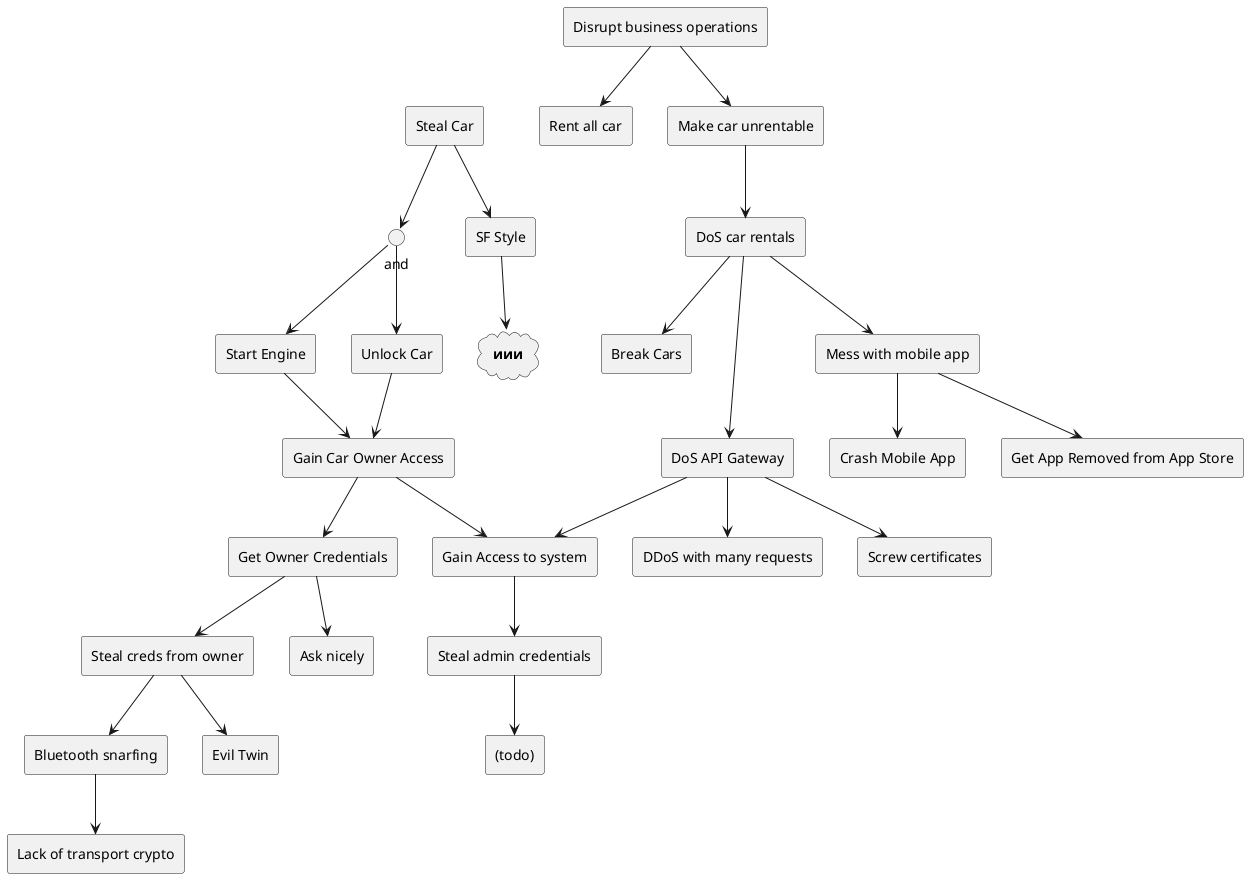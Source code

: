 @startuml 
skinparam monochrome true 
skinparam defaultTextAlignment center 
' Root nodes 
agent "Steal Car" as goalsteal
agent "Disrupt business operations" as goaldisrupt

' Sub goals 
agent "Make car unrentable" as goaldos
agent "Rent all car" as goalrentall

goaldisrupt --> goaldos
goaldisrupt --> goalrentall

agent "DoS car rentals" as dosrentals
goaldos --> dosrentals

agent "Break Cars" as breakcars
agent "DoS API Gateway" as dosapi
agent "Mess with mobile app" as messmobile
dosrentals --> breakcars
' This is a good opportunity to try refactoring for better view
' Try changing the following ---> to --> and see how it looks
dosrentals ---> dosapi
dosrentals --> messmobile

agent "Crash Mobile App" as crashmobile
messmobile --> crashmobile

agent "Get App Removed from App Store" as removestore
messmobile --> removestore

agent "DDoS with many requests" as ddosreq
agent "Screw certificates" as screwcerts
agent "Gain Access to system" as gainsysaccess
dosapi --> ddosreq
dosapi --> screwcerts
dosapi --> gainsysaccess

agent "Steal admin credentials" as stealadmincreds
gainsysaccess --> stealadmincreds

agent "(todo)" as detailsadminscred
stealadmincreds --> detailsadminscred

agent "SF Style" as sfstyle
goalsteal --> sfstyle
cloud "**иии**" as cloud1
sfstyle --> cloud1

interface "and" as and1
 goalsteal --> and1

agent "Unlock Car" as unlockcar
agent "Start Engine" as startengine
and1 --> unlockcar
and1 --> startengine

agent "Gain Car Owner Access" as gainowner

unlockcar --> gainowner
startengine --> gainowner

agent "Get Owner Credentials" as getocreds
gainowner --> getocreds
gainowner --> gainsysaccess

agent "Steal creds from owner" as stealcreds
getocreds --> stealcreds
agent "Ask nicely" as nicely
getocreds --> nicely

agent "Bluetooth snarfing" as snarf
stealcreds --> snarf

agent "Evil Twin" as eviltwin
stealcreds --> eviltwin

agent "Lack of transport crypto" as lackbcrypto

snarf --> lackbcrypto
 
@enduml 